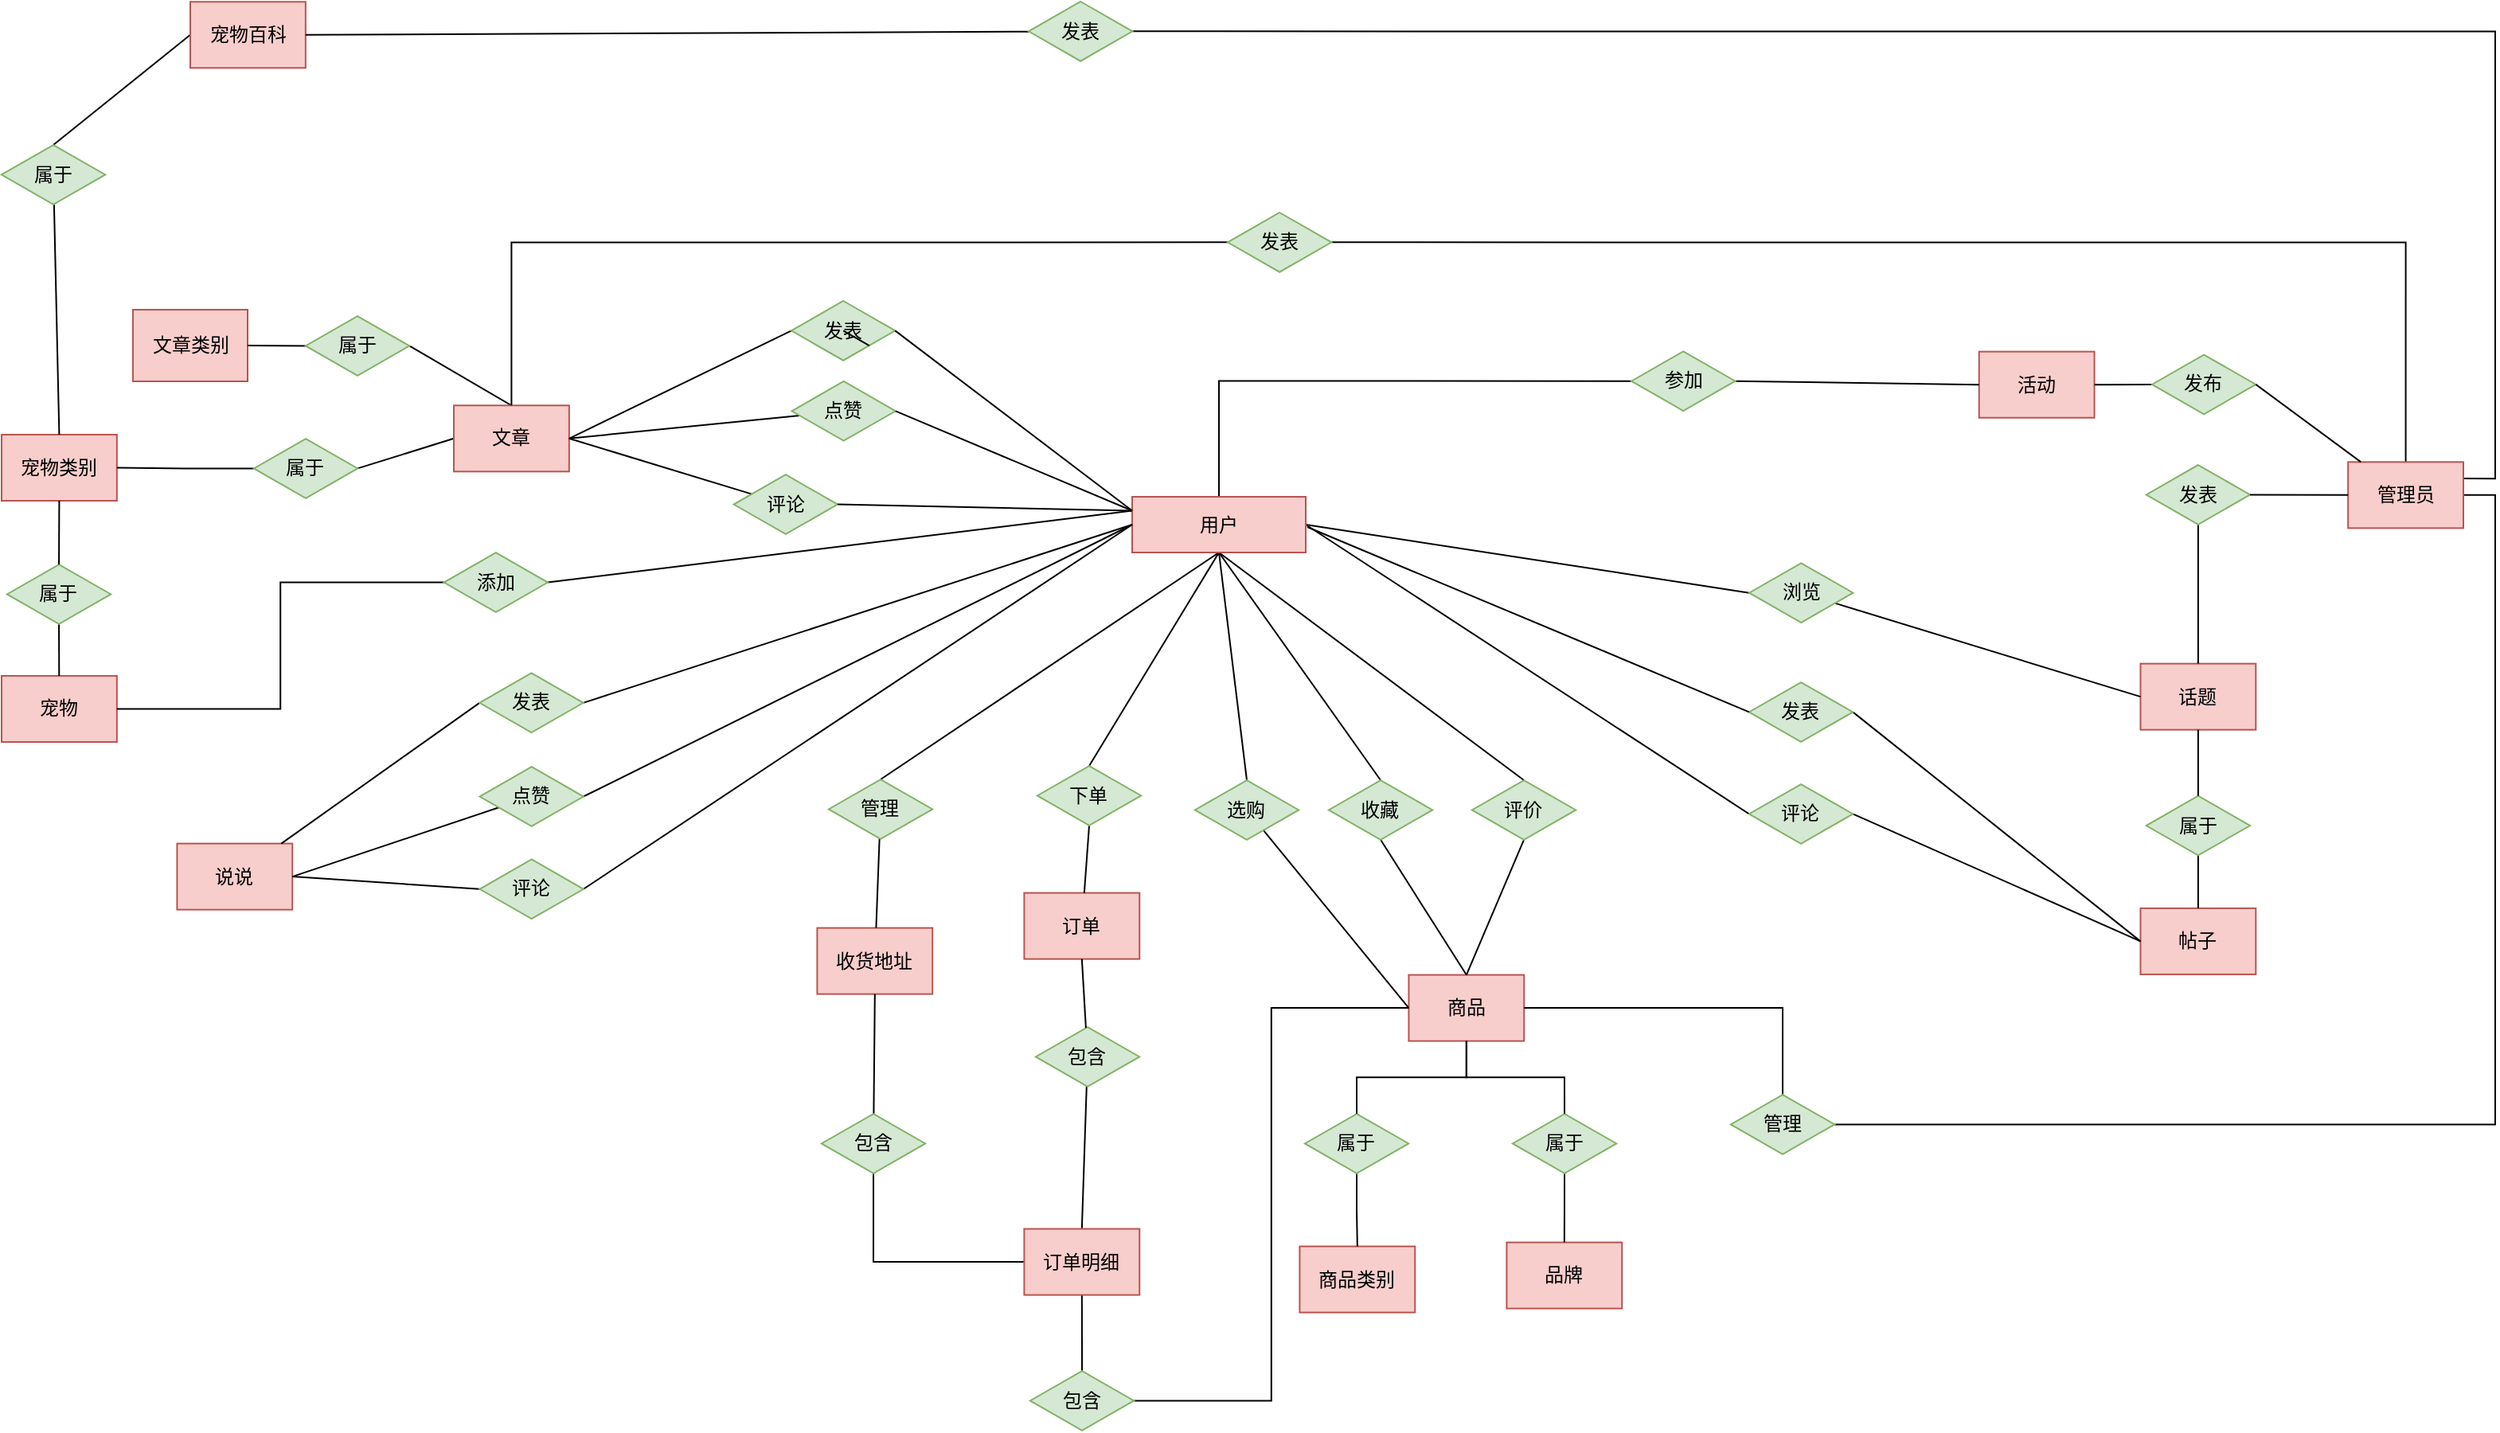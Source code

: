 <mxfile version="10.6.0" type="github"><diagram id="X5eaRei8gpYAr_jthchR" name="Page-1"><mxGraphModel dx="1158" dy="766" grid="1" gridSize="10" guides="1" tooltips="1" connect="1" arrows="1" fold="1" page="1" pageScale="1" pageWidth="3000" pageHeight="1169" math="0" shadow="0"><root><mxCell id="0"/><mxCell id="1" parent="0"/><mxCell id="8Mfv35bNwvgHNGdk49LG-83" style="rounded=0;orthogonalLoop=1;jettySize=auto;html=1;exitX=0.5;exitY=1;exitDx=0;exitDy=0;entryX=0.5;entryY=0;entryDx=0;entryDy=0;endArrow=none;endFill=0;fontSize=12;" parent="1" source="8Mfv35bNwvgHNGdk49LG-1" target="8Mfv35bNwvgHNGdk49LG-82" edge="1"><mxGeometry relative="1" as="geometry"/></mxCell><mxCell id="8Mfv35bNwvgHNGdk49LG-101" style="edgeStyle=none;rounded=0;orthogonalLoop=1;jettySize=auto;html=1;exitX=0.5;exitY=1;exitDx=0;exitDy=0;entryX=0.5;entryY=0;entryDx=0;entryDy=0;endArrow=none;endFill=0;fontSize=12;" parent="1" source="8Mfv35bNwvgHNGdk49LG-1" target="8Mfv35bNwvgHNGdk49LG-100" edge="1"><mxGeometry relative="1" as="geometry"/></mxCell><mxCell id="8Mfv35bNwvgHNGdk49LG-104" style="edgeStyle=none;rounded=0;orthogonalLoop=1;jettySize=auto;html=1;exitX=0.5;exitY=1;exitDx=0;exitDy=0;entryX=0.5;entryY=0;entryDx=0;entryDy=0;endArrow=none;endFill=0;fontSize=12;" parent="1" source="8Mfv35bNwvgHNGdk49LG-1" target="8Mfv35bNwvgHNGdk49LG-103" edge="1"><mxGeometry relative="1" as="geometry"/></mxCell><mxCell id="trBln6r09--BIxI0laH--32" style="edgeStyle=none;rounded=0;orthogonalLoop=1;jettySize=auto;html=1;entryX=0.5;entryY=0;entryDx=0;entryDy=0;endArrow=none;endFill=0;exitX=0.5;exitY=1;exitDx=0;exitDy=0;" edge="1" parent="1" source="8Mfv35bNwvgHNGdk49LG-1" target="trBln6r09--BIxI0laH--31"><mxGeometry relative="1" as="geometry"><mxPoint x="810" y="590" as="sourcePoint"/></mxGeometry></mxCell><mxCell id="trBln6r09--BIxI0laH--35" style="rounded=0;orthogonalLoop=1;jettySize=auto;html=1;entryX=1;entryY=0.5;entryDx=0;entryDy=0;endArrow=none;endFill=0;exitX=0;exitY=0.25;exitDx=0;exitDy=0;" edge="1" parent="1" source="8Mfv35bNwvgHNGdk49LG-1" target="trBln6r09--BIxI0laH--34"><mxGeometry relative="1" as="geometry"/></mxCell><mxCell id="trBln6r09--BIxI0laH--50" style="edgeStyle=none;rounded=0;orthogonalLoop=1;jettySize=auto;html=1;entryX=0.5;entryY=0;entryDx=0;entryDy=0;endArrow=none;endFill=0;exitX=0.5;exitY=1;exitDx=0;exitDy=0;" edge="1" parent="1" source="8Mfv35bNwvgHNGdk49LG-1" target="trBln6r09--BIxI0laH--48"><mxGeometry relative="1" as="geometry"/></mxCell><mxCell id="trBln6r09--BIxI0laH--52" style="rounded=0;orthogonalLoop=1;jettySize=auto;html=1;entryX=0;entryY=0.5;entryDx=0;entryDy=0;endArrow=none;endFill=0;exitX=1;exitY=0.5;exitDx=0;exitDy=0;" edge="1" parent="1" source="8Mfv35bNwvgHNGdk49LG-1" target="trBln6r09--BIxI0laH--51"><mxGeometry relative="1" as="geometry"/></mxCell><mxCell id="trBln6r09--BIxI0laH--56" style="edgeStyle=none;rounded=0;orthogonalLoop=1;jettySize=auto;html=1;entryX=0;entryY=0.5;entryDx=0;entryDy=0;endArrow=none;endFill=0;exitX=1;exitY=0.5;exitDx=0;exitDy=0;" edge="1" parent="1" source="8Mfv35bNwvgHNGdk49LG-1" target="trBln6r09--BIxI0laH--55"><mxGeometry relative="1" as="geometry"><mxPoint x="960" y="570" as="sourcePoint"/></mxGeometry></mxCell><mxCell id="trBln6r09--BIxI0laH--70" style="edgeStyle=orthogonalEdgeStyle;rounded=0;orthogonalLoop=1;jettySize=auto;html=1;entryX=0;entryY=0.5;entryDx=0;entryDy=0;endArrow=none;endFill=0;exitX=0.5;exitY=0;exitDx=0;exitDy=0;" edge="1" parent="1" source="8Mfv35bNwvgHNGdk49LG-1" target="8Mfv35bNwvgHNGdk49LG-38"><mxGeometry relative="1" as="geometry"/></mxCell><mxCell id="8Mfv35bNwvgHNGdk49LG-1" value="用户" style="rounded=0;whiteSpace=wrap;html=1;fillColor=#f8cecc;strokeColor=#b85450;fontSize=12;" parent="1" vertex="1"><mxGeometry x="800" y="501" width="109" height="35" as="geometry"/></mxCell><mxCell id="8Mfv35bNwvgHNGdk49LG-74" style="edgeStyle=orthogonalEdgeStyle;rounded=0;orthogonalLoop=1;jettySize=auto;html=1;exitX=0.5;exitY=0;exitDx=0;exitDy=0;entryX=1;entryY=0.5;entryDx=0;entryDy=0;endArrow=none;endFill=0;fontSize=12;" parent="1" source="8Mfv35bNwvgHNGdk49LG-3" target="8Mfv35bNwvgHNGdk49LG-73" edge="1"><mxGeometry relative="1" as="geometry"/></mxCell><mxCell id="trBln6r09--BIxI0laH--28" style="edgeStyle=orthogonalEdgeStyle;rounded=0;orthogonalLoop=1;jettySize=auto;html=1;entryX=1;entryY=0.5;entryDx=0;entryDy=0;endArrow=none;endFill=0;exitX=1;exitY=0.5;exitDx=0;exitDy=0;" edge="1" parent="1" source="8Mfv35bNwvgHNGdk49LG-3" target="trBln6r09--BIxI0laH--27"><mxGeometry relative="1" as="geometry"/></mxCell><mxCell id="trBln6r09--BIxI0laH--61" style="edgeStyle=orthogonalEdgeStyle;rounded=0;orthogonalLoop=1;jettySize=auto;html=1;entryX=1;entryY=0.5;entryDx=0;entryDy=0;endArrow=none;endFill=0;exitX=1;exitY=0.25;exitDx=0;exitDy=0;" edge="1" parent="1" source="8Mfv35bNwvgHNGdk49LG-3" target="trBln6r09--BIxI0laH--59"><mxGeometry relative="1" as="geometry"/></mxCell><mxCell id="8Mfv35bNwvgHNGdk49LG-3" value="管理员" style="rounded=0;whiteSpace=wrap;html=1;fillColor=#f8cecc;strokeColor=#b85450;fontSize=12;" parent="1" vertex="1"><mxGeometry x="1563.586" y="479.172" width="72.414" height="41.521" as="geometry"/></mxCell><mxCell id="8Mfv35bNwvgHNGdk49LG-78" style="rounded=0;orthogonalLoop=1;jettySize=auto;html=1;exitX=0;exitY=0.5;exitDx=0;exitDy=0;entryX=1;entryY=0.5;entryDx=0;entryDy=0;endArrow=none;endFill=0;fontSize=12;" parent="1" source="8Mfv35bNwvgHNGdk49LG-4" target="8Mfv35bNwvgHNGdk49LG-77" edge="1"><mxGeometry relative="1" as="geometry"/></mxCell><mxCell id="8Mfv35bNwvgHNGdk49LG-98" style="rounded=0;orthogonalLoop=1;jettySize=auto;html=1;exitX=0.5;exitY=0;exitDx=0;exitDy=0;entryX=1;entryY=0.5;entryDx=0;entryDy=0;endArrow=none;endFill=0;fontSize=12;" parent="1" source="8Mfv35bNwvgHNGdk49LG-4" target="8Mfv35bNwvgHNGdk49LG-97" edge="1"><mxGeometry relative="1" as="geometry"/></mxCell><mxCell id="8Mfv35bNwvgHNGdk49LG-4" value="文章" style="rounded=0;whiteSpace=wrap;html=1;fillColor=#f8cecc;strokeColor=#b85450;fontSize=12;" parent="1" vertex="1"><mxGeometry x="374" y="443.639" width="72.414" height="41.521" as="geometry"/></mxCell><mxCell id="8Mfv35bNwvgHNGdk49LG-6" value="话题" style="rounded=0;whiteSpace=wrap;html=1;fillColor=#f8cecc;strokeColor=#b85450;fontSize=12;" parent="1" vertex="1"><mxGeometry x="1433.241" y="605.811" width="72.414" height="41.521" as="geometry"/></mxCell><mxCell id="8Mfv35bNwvgHNGdk49LG-8" value="活动" style="rounded=0;whiteSpace=wrap;html=1;fillColor=#f8cecc;strokeColor=#b85450;fontSize=12;" parent="1" vertex="1"><mxGeometry x="1331.862" y="409.846" width="72.414" height="41.521" as="geometry"/></mxCell><mxCell id="8Mfv35bNwvgHNGdk49LG-16" style="rounded=0;orthogonalLoop=1;jettySize=auto;html=1;exitX=0;exitY=0.5;exitDx=0;exitDy=0;fontSize=12;endArrow=none;endFill=0;entryX=1;entryY=0.5;entryDx=0;entryDy=0;" parent="1" source="8Mfv35bNwvgHNGdk49LG-14" target="8Mfv35bNwvgHNGdk49LG-4" edge="1"><mxGeometry relative="1" as="geometry"><mxPoint x="640.69" y="354.532" as="targetPoint"/></mxGeometry></mxCell><mxCell id="8Mfv35bNwvgHNGdk49LG-14" value="发表" style="rhombus;whiteSpace=wrap;html=1;fontSize=12;fillColor=#d5e8d4;strokeColor=#82b366;" parent="1" vertex="1"><mxGeometry x="586" y="378" width="65.172" height="37.369" as="geometry"/></mxCell><mxCell id="8Mfv35bNwvgHNGdk49LG-15" style="rounded=0;orthogonalLoop=1;jettySize=auto;html=1;entryX=1;entryY=0.5;entryDx=0;entryDy=0;fontSize=12;endArrow=none;endFill=0;exitX=0;exitY=0.25;exitDx=0;exitDy=0;" parent="1" source="8Mfv35bNwvgHNGdk49LG-1" target="8Mfv35bNwvgHNGdk49LG-14" edge="1"><mxGeometry relative="1" as="geometry"/></mxCell><mxCell id="8Mfv35bNwvgHNGdk49LG-18" style="rounded=0;orthogonalLoop=1;jettySize=auto;html=1;exitX=0;exitY=0.5;exitDx=0;exitDy=0;entryX=1;entryY=0.5;entryDx=0;entryDy=0;fontSize=12;endArrow=none;endFill=0;" parent="1" source="8Mfv35bNwvgHNGdk49LG-1" target="8Mfv35bNwvgHNGdk49LG-17" edge="1"><mxGeometry relative="1" as="geometry"/></mxCell><mxCell id="8Mfv35bNwvgHNGdk49LG-24" style="rounded=0;orthogonalLoop=1;jettySize=auto;html=1;exitX=0.5;exitY=1;exitDx=0;exitDy=0;fontSize=12;endArrow=none;endFill=0;" parent="1" source="8Mfv35bNwvgHNGdk49LG-21" target="8Mfv35bNwvgHNGdk49LG-6" edge="1"><mxGeometry relative="1" as="geometry"/></mxCell><mxCell id="8Mfv35bNwvgHNGdk49LG-21" value="发表" style="rhombus;whiteSpace=wrap;html=1;fontSize=12;fillColor=#d5e8d4;strokeColor=#82b366;" parent="1" vertex="1"><mxGeometry x="1436.862" y="481.008" width="65.172" height="37.369" as="geometry"/></mxCell><mxCell id="8Mfv35bNwvgHNGdk49LG-23" style="rounded=0;orthogonalLoop=1;jettySize=auto;html=1;entryX=1;entryY=0.5;entryDx=0;entryDy=0;fontSize=12;endArrow=none;endFill=0;exitX=0;exitY=0.5;exitDx=0;exitDy=0;" parent="1" source="8Mfv35bNwvgHNGdk49LG-3" target="8Mfv35bNwvgHNGdk49LG-21" edge="1"><mxGeometry relative="1" as="geometry"/></mxCell><mxCell id="8Mfv35bNwvgHNGdk49LG-25" value="帖子" style="rounded=0;whiteSpace=wrap;html=1;fillColor=#f8cecc;strokeColor=#b85450;fontSize=12;" parent="1" vertex="1"><mxGeometry x="1433.241" y="759.439" width="72.414" height="41.521" as="geometry"/></mxCell><mxCell id="8Mfv35bNwvgHNGdk49LG-29" style="rounded=0;orthogonalLoop=1;jettySize=auto;html=1;exitX=0.5;exitY=1;exitDx=0;exitDy=0;endArrow=none;endFill=0;fontSize=12;" parent="1" source="8Mfv35bNwvgHNGdk49LG-26" target="8Mfv35bNwvgHNGdk49LG-25" edge="1"><mxGeometry relative="1" as="geometry"/></mxCell><mxCell id="8Mfv35bNwvgHNGdk49LG-26" value="属于" style="rhombus;whiteSpace=wrap;html=1;fontSize=12;fillColor=#d5e8d4;strokeColor=#82b366;" parent="1" vertex="1"><mxGeometry x="1436.862" y="688.854" width="65.172" height="37.369" as="geometry"/></mxCell><mxCell id="8Mfv35bNwvgHNGdk49LG-27" style="rounded=0;orthogonalLoop=1;jettySize=auto;html=1;exitX=0.5;exitY=1;exitDx=0;exitDy=0;entryX=0.5;entryY=0;entryDx=0;entryDy=0;endArrow=none;endFill=0;fontSize=12;" parent="1" source="8Mfv35bNwvgHNGdk49LG-6" target="8Mfv35bNwvgHNGdk49LG-26" edge="1"><mxGeometry relative="1" as="geometry"/></mxCell><mxCell id="8Mfv35bNwvgHNGdk49LG-32" style="rounded=0;orthogonalLoop=1;jettySize=auto;html=1;exitX=1;exitY=0.5;exitDx=0;exitDy=0;entryX=0;entryY=0.5;entryDx=0;entryDy=0;endArrow=none;endFill=0;fontSize=12;" parent="1" source="8Mfv35bNwvgHNGdk49LG-30" target="8Mfv35bNwvgHNGdk49LG-25" edge="1"><mxGeometry relative="1" as="geometry"/></mxCell><mxCell id="8Mfv35bNwvgHNGdk49LG-30" value="发表" style="rhombus;whiteSpace=wrap;html=1;fontSize=12;fillColor=#d5e8d4;strokeColor=#82b366;" parent="1" vertex="1"><mxGeometry x="1187.431" y="617.515" width="65.172" height="37.369" as="geometry"/></mxCell><mxCell id="8Mfv35bNwvgHNGdk49LG-31" style="rounded=0;orthogonalLoop=1;jettySize=auto;html=1;entryX=0;entryY=0.5;entryDx=0;entryDy=0;endArrow=none;endFill=0;fontSize=12;" parent="1" target="8Mfv35bNwvgHNGdk49LG-30" edge="1"><mxGeometry relative="1" as="geometry"><mxPoint x="910" y="520" as="sourcePoint"/></mxGeometry></mxCell><mxCell id="8Mfv35bNwvgHNGdk49LG-36" style="edgeStyle=none;rounded=0;orthogonalLoop=1;jettySize=auto;html=1;entryX=1;entryY=0.5;entryDx=0;entryDy=0;endArrow=none;endFill=0;fontSize=12;" parent="1" source="8Mfv35bNwvgHNGdk49LG-33" target="8Mfv35bNwvgHNGdk49LG-8" edge="1"><mxGeometry relative="1" as="geometry"/></mxCell><mxCell id="8Mfv35bNwvgHNGdk49LG-33" value="发布" style="rhombus;whiteSpace=wrap;html=1;fontSize=12;fillColor=#d5e8d4;strokeColor=#82b366;" parent="1" vertex="1"><mxGeometry x="1440.483" y="411.77" width="65.172" height="37.369" as="geometry"/></mxCell><mxCell id="8Mfv35bNwvgHNGdk49LG-35" style="edgeStyle=none;rounded=0;orthogonalLoop=1;jettySize=auto;html=1;entryX=1;entryY=0.5;entryDx=0;entryDy=0;endArrow=none;endFill=0;fontSize=12;" parent="1" source="8Mfv35bNwvgHNGdk49LG-3" target="8Mfv35bNwvgHNGdk49LG-33" edge="1"><mxGeometry relative="1" as="geometry"/></mxCell><mxCell id="8Mfv35bNwvgHNGdk49LG-40" style="edgeStyle=none;rounded=0;orthogonalLoop=1;jettySize=auto;html=1;exitX=1;exitY=0.5;exitDx=0;exitDy=0;entryX=0;entryY=0.5;entryDx=0;entryDy=0;endArrow=none;endFill=0;fontSize=12;" parent="1" source="8Mfv35bNwvgHNGdk49LG-38" target="8Mfv35bNwvgHNGdk49LG-8" edge="1"><mxGeometry relative="1" as="geometry"/></mxCell><mxCell id="8Mfv35bNwvgHNGdk49LG-38" value="参加" style="rhombus;whiteSpace=wrap;html=1;fontSize=12;fillColor=#d5e8d4;strokeColor=#82b366;" parent="1" vertex="1"><mxGeometry x="1113.534" y="409.639" width="65.172" height="37.369" as="geometry"/></mxCell><mxCell id="8Mfv35bNwvgHNGdk49LG-46" style="edgeStyle=none;rounded=0;orthogonalLoop=1;jettySize=auto;html=1;exitX=0;exitY=0.5;exitDx=0;exitDy=0;entryX=1;entryY=0.5;entryDx=0;entryDy=0;endArrow=none;endFill=0;fontSize=12;" parent="1" source="8Mfv35bNwvgHNGdk49LG-1" target="8Mfv35bNwvgHNGdk49LG-42" edge="1"><mxGeometry relative="1" as="geometry"/></mxCell><mxCell id="8Mfv35bNwvgHNGdk49LG-50" style="edgeStyle=none;rounded=0;orthogonalLoop=1;jettySize=auto;html=1;exitX=1;exitY=0.5;exitDx=0;exitDy=0;entryX=0;entryY=0.5;entryDx=0;entryDy=0;endArrow=none;endFill=0;fontSize=12;" parent="1" source="8Mfv35bNwvgHNGdk49LG-43" target="8Mfv35bNwvgHNGdk49LG-1" edge="1"><mxGeometry relative="1" as="geometry"/></mxCell><mxCell id="8Mfv35bNwvgHNGdk49LG-51" style="edgeStyle=none;rounded=0;orthogonalLoop=1;jettySize=auto;html=1;exitX=1;exitY=1;exitDx=0;exitDy=0;endArrow=none;endFill=0;fontSize=12;" parent="1" source="8Mfv35bNwvgHNGdk49LG-14" target="8Mfv35bNwvgHNGdk49LG-14" edge="1"><mxGeometry relative="1" as="geometry"/></mxCell><mxCell id="8Mfv35bNwvgHNGdk49LG-59" style="edgeStyle=none;rounded=0;orthogonalLoop=1;jettySize=auto;html=1;entryX=1;entryY=0.5;entryDx=0;entryDy=0;endArrow=none;endFill=0;fontSize=12;" parent="1" source="8Mfv35bNwvgHNGdk49LG-53" target="8Mfv35bNwvgHNGdk49LG-4" edge="1"><mxGeometry relative="1" as="geometry"/></mxCell><mxCell id="8Mfv35bNwvgHNGdk49LG-53" value="点赞" style="rhombus;whiteSpace=wrap;html=1;fontSize=12;fillColor=#d5e8d4;strokeColor=#82b366;" parent="1" vertex="1"><mxGeometry x="586.259" y="428.487" width="65.172" height="37.369" as="geometry"/></mxCell><mxCell id="8Mfv35bNwvgHNGdk49LG-56" style="edgeStyle=none;rounded=0;orthogonalLoop=1;jettySize=auto;html=1;exitX=0;exitY=0.25;exitDx=0;exitDy=0;entryX=1;entryY=0.5;entryDx=0;entryDy=0;endArrow=none;endFill=0;fontSize=12;" parent="1" source="8Mfv35bNwvgHNGdk49LG-1" target="8Mfv35bNwvgHNGdk49LG-53" edge="1"><mxGeometry relative="1" as="geometry"/></mxCell><mxCell id="8Mfv35bNwvgHNGdk49LG-60" style="edgeStyle=none;rounded=0;orthogonalLoop=1;jettySize=auto;html=1;entryX=1;entryY=0.5;entryDx=0;entryDy=0;endArrow=none;endFill=0;fontSize=12;" parent="1" source="8Mfv35bNwvgHNGdk49LG-54" target="8Mfv35bNwvgHNGdk49LG-4" edge="1"><mxGeometry relative="1" as="geometry"/></mxCell><mxCell id="8Mfv35bNwvgHNGdk49LG-54" value="评论" style="rhombus;whiteSpace=wrap;html=1;fontSize=12;fillColor=#d5e8d4;strokeColor=#82b366;" parent="1" vertex="1"><mxGeometry x="549.828" y="487.117" width="65.172" height="37.369" as="geometry"/></mxCell><mxCell id="8Mfv35bNwvgHNGdk49LG-57" style="edgeStyle=none;rounded=0;orthogonalLoop=1;jettySize=auto;html=1;exitX=0;exitY=0.25;exitDx=0;exitDy=0;entryX=1;entryY=0.5;entryDx=0;entryDy=0;endArrow=none;endFill=0;fontSize=12;" parent="1" source="8Mfv35bNwvgHNGdk49LG-1" target="8Mfv35bNwvgHNGdk49LG-54" edge="1"><mxGeometry relative="1" as="geometry"/></mxCell><mxCell id="8Mfv35bNwvgHNGdk49LG-66" value="" style="group" parent="1" vertex="1" connectable="0"><mxGeometry x="90" y="461.979" width="72.414" height="193.021" as="geometry"/></mxCell><mxCell id="8Mfv35bNwvgHNGdk49LG-5" value="宠物类别" style="rounded=0;whiteSpace=wrap;html=1;fillColor=#f8cecc;strokeColor=#b85450;fontSize=12;" parent="8Mfv35bNwvgHNGdk49LG-66" vertex="1"><mxGeometry width="72.414" height="41.521" as="geometry"/></mxCell><mxCell id="8Mfv35bNwvgHNGdk49LG-62" value="宠物" style="rounded=0;whiteSpace=wrap;html=1;fillColor=#f8cecc;strokeColor=#b85450;fontSize=12;" parent="8Mfv35bNwvgHNGdk49LG-66" vertex="1"><mxGeometry y="151.5" width="72.414" height="41.521" as="geometry"/></mxCell><mxCell id="8Mfv35bNwvgHNGdk49LG-65" style="edgeStyle=none;rounded=0;orthogonalLoop=1;jettySize=auto;html=1;exitX=0.5;exitY=1;exitDx=0;exitDy=0;endArrow=none;endFill=0;fontSize=12;" parent="8Mfv35bNwvgHNGdk49LG-66" source="8Mfv35bNwvgHNGdk49LG-63" target="8Mfv35bNwvgHNGdk49LG-62" edge="1"><mxGeometry relative="1" as="geometry"/></mxCell><mxCell id="8Mfv35bNwvgHNGdk49LG-63" value="属于" style="rhombus;whiteSpace=wrap;html=1;fontSize=12;fillColor=#d5e8d4;strokeColor=#82b366;" parent="8Mfv35bNwvgHNGdk49LG-66" vertex="1"><mxGeometry x="3.431" y="81.537" width="65.172" height="37.369" as="geometry"/></mxCell><mxCell id="8Mfv35bNwvgHNGdk49LG-64" style="edgeStyle=none;rounded=0;orthogonalLoop=1;jettySize=auto;html=1;exitX=0.5;exitY=1;exitDx=0;exitDy=0;entryX=0.5;entryY=0;entryDx=0;entryDy=0;endArrow=none;endFill=0;fontSize=12;" parent="8Mfv35bNwvgHNGdk49LG-66" source="8Mfv35bNwvgHNGdk49LG-5" target="8Mfv35bNwvgHNGdk49LG-63" edge="1"><mxGeometry relative="1" as="geometry"/></mxCell><mxCell id="8Mfv35bNwvgHNGdk49LG-75" style="edgeStyle=orthogonalEdgeStyle;rounded=0;orthogonalLoop=1;jettySize=auto;html=1;exitX=0;exitY=0.5;exitDx=0;exitDy=0;entryX=0.5;entryY=0;entryDx=0;entryDy=0;endArrow=none;endFill=0;fontSize=12;" parent="1" source="8Mfv35bNwvgHNGdk49LG-73" target="8Mfv35bNwvgHNGdk49LG-4" edge="1"><mxGeometry relative="1" as="geometry"/></mxCell><mxCell id="8Mfv35bNwvgHNGdk49LG-73" value="发表" style="rhombus;whiteSpace=wrap;html=1;fontSize=12;fillColor=#d5e8d4;strokeColor=#82b366;" parent="1" vertex="1"><mxGeometry x="860" y="322.5" width="65.172" height="37.369" as="geometry"/></mxCell><mxCell id="8Mfv35bNwvgHNGdk49LG-79" style="edgeStyle=orthogonalEdgeStyle;rounded=0;orthogonalLoop=1;jettySize=auto;html=1;entryX=1;entryY=0.5;entryDx=0;entryDy=0;endArrow=none;endFill=0;fontSize=12;" parent="1" source="8Mfv35bNwvgHNGdk49LG-77" target="8Mfv35bNwvgHNGdk49LG-5" edge="1"><mxGeometry relative="1" as="geometry"/></mxCell><mxCell id="8Mfv35bNwvgHNGdk49LG-77" value="属于" style="rhombus;whiteSpace=wrap;html=1;fontSize=12;fillColor=#d5e8d4;strokeColor=#82b366;" parent="1" vertex="1"><mxGeometry x="248.431" y="464.515" width="65.172" height="37.369" as="geometry"/></mxCell><mxCell id="8Mfv35bNwvgHNGdk49LG-96" value="文章类别" style="rounded=0;whiteSpace=wrap;html=1;fillColor=#f8cecc;strokeColor=#b85450;fontSize=12;" parent="1" vertex="1"><mxGeometry x="172.5" y="383.5" width="72" height="45" as="geometry"/></mxCell><mxCell id="8Mfv35bNwvgHNGdk49LG-99" style="edgeStyle=none;rounded=0;orthogonalLoop=1;jettySize=auto;html=1;exitX=0;exitY=0.5;exitDx=0;exitDy=0;entryX=1;entryY=0.5;entryDx=0;entryDy=0;endArrow=none;endFill=0;fontSize=12;" parent="1" source="8Mfv35bNwvgHNGdk49LG-97" target="8Mfv35bNwvgHNGdk49LG-96" edge="1"><mxGeometry relative="1" as="geometry"/></mxCell><mxCell id="8Mfv35bNwvgHNGdk49LG-97" value="属于" style="rhombus;whiteSpace=wrap;html=1;fontSize=12;fillColor=#d5e8d4;strokeColor=#82b366;" parent="1" vertex="1"><mxGeometry x="280.931" y="387.515" width="65.172" height="37.369" as="geometry"/></mxCell><mxCell id="8Mfv35bNwvgHNGdk49LG-7" value="说说" style="rounded=0;whiteSpace=wrap;html=1;fillColor=#f8cecc;strokeColor=#b85450;fontSize=12;" parent="1" vertex="1"><mxGeometry x="200.207" y="718.789" width="72.414" height="41.521" as="geometry"/></mxCell><mxCell id="8Mfv35bNwvgHNGdk49LG-19" style="rounded=0;orthogonalLoop=1;jettySize=auto;html=1;exitX=0;exitY=0.5;exitDx=0;exitDy=0;fontSize=12;endArrow=none;endFill=0;" parent="1" source="8Mfv35bNwvgHNGdk49LG-17" target="8Mfv35bNwvgHNGdk49LG-7" edge="1"><mxGeometry relative="1" as="geometry"/></mxCell><mxCell id="8Mfv35bNwvgHNGdk49LG-17" value="发表" style="rhombus;whiteSpace=wrap;html=1;fontSize=12;fillColor=#d5e8d4;strokeColor=#82b366;" parent="1" vertex="1"><mxGeometry x="390.138" y="611.735" width="65.172" height="37.369" as="geometry"/></mxCell><mxCell id="8Mfv35bNwvgHNGdk49LG-48" style="edgeStyle=none;rounded=0;orthogonalLoop=1;jettySize=auto;html=1;entryX=1;entryY=0.5;entryDx=0;entryDy=0;endArrow=none;endFill=0;fontSize=12;" parent="1" source="8Mfv35bNwvgHNGdk49LG-42" target="8Mfv35bNwvgHNGdk49LG-7" edge="1"><mxGeometry relative="1" as="geometry"/></mxCell><mxCell id="8Mfv35bNwvgHNGdk49LG-42" value="点赞" style="rhombus;whiteSpace=wrap;html=1;fontSize=12;fillColor=#d5e8d4;strokeColor=#82b366;" parent="1" vertex="1"><mxGeometry x="390.259" y="670.57" width="65.172" height="37.369" as="geometry"/></mxCell><mxCell id="8Mfv35bNwvgHNGdk49LG-49" style="edgeStyle=none;rounded=0;orthogonalLoop=1;jettySize=auto;html=1;entryX=1;entryY=0.5;entryDx=0;entryDy=0;endArrow=none;endFill=0;fontSize=12;exitX=0;exitY=0.5;exitDx=0;exitDy=0;" parent="1" source="8Mfv35bNwvgHNGdk49LG-43" target="8Mfv35bNwvgHNGdk49LG-7" edge="1"><mxGeometry relative="1" as="geometry"><mxPoint x="400" y="820" as="sourcePoint"/></mxGeometry></mxCell><mxCell id="8Mfv35bNwvgHNGdk49LG-43" value="评论" style="rhombus;whiteSpace=wrap;html=1;fontSize=12;fillColor=#d5e8d4;strokeColor=#82b366;" parent="1" vertex="1"><mxGeometry x="390.259" y="728.7" width="65.172" height="37.369" as="geometry"/></mxCell><mxCell id="8Mfv35bNwvgHNGdk49LG-80" value="订单" style="rounded=0;whiteSpace=wrap;html=1;fillColor=#f8cecc;strokeColor=#b85450;fontSize=12;" parent="1" vertex="1"><mxGeometry x="732.207" y="749.789" width="72.414" height="41.521" as="geometry"/></mxCell><mxCell id="8Mfv35bNwvgHNGdk49LG-81" value="商品" style="rounded=0;whiteSpace=wrap;html=1;fillColor=#f8cecc;strokeColor=#b85450;fontSize=12;" parent="1" vertex="1"><mxGeometry x="973.707" y="801.289" width="72.414" height="41.521" as="geometry"/></mxCell><mxCell id="8Mfv35bNwvgHNGdk49LG-84" style="rounded=0;orthogonalLoop=1;jettySize=auto;html=1;exitX=0.5;exitY=1;exitDx=0;exitDy=0;endArrow=none;endFill=0;fontSize=12;" parent="1" source="8Mfv35bNwvgHNGdk49LG-82" target="8Mfv35bNwvgHNGdk49LG-80" edge="1"><mxGeometry relative="1" as="geometry"/></mxCell><mxCell id="8Mfv35bNwvgHNGdk49LG-82" value="下单" style="rhombus;whiteSpace=wrap;html=1;fontSize=12;fillColor=#d5e8d4;strokeColor=#82b366;" parent="1" vertex="1"><mxGeometry x="740.431" y="670.015" width="65.172" height="37.369" as="geometry"/></mxCell><mxCell id="8Mfv35bNwvgHNGdk49LG-85" value="商品类别" style="rounded=0;whiteSpace=wrap;html=1;fillColor=#f8cecc;strokeColor=#b85450;fontSize=12;" parent="1" vertex="1"><mxGeometry x="905.207" y="971.789" width="72.414" height="41.521" as="geometry"/></mxCell><mxCell id="8Mfv35bNwvgHNGdk49LG-86" value="品牌" style="rounded=0;whiteSpace=wrap;html=1;fillColor=#f8cecc;strokeColor=#b85450;fontSize=12;" parent="1" vertex="1"><mxGeometry x="1035.207" y="969.289" width="72.414" height="41.521" as="geometry"/></mxCell><mxCell id="8Mfv35bNwvgHNGdk49LG-90" style="edgeStyle=orthogonalEdgeStyle;rounded=0;orthogonalLoop=1;jettySize=auto;html=1;exitX=0.5;exitY=1;exitDx=0;exitDy=0;entryX=0.5;entryY=0;entryDx=0;entryDy=0;endArrow=none;endFill=0;fontSize=12;" parent="1" source="8Mfv35bNwvgHNGdk49LG-87" target="8Mfv35bNwvgHNGdk49LG-85" edge="1"><mxGeometry relative="1" as="geometry"/></mxCell><mxCell id="8Mfv35bNwvgHNGdk49LG-87" value="属于" style="rhombus;whiteSpace=wrap;html=1;fontSize=12;fillColor=#d5e8d4;strokeColor=#82b366;" parent="1" vertex="1"><mxGeometry x="908.431" y="888.515" width="65.172" height="37.369" as="geometry"/></mxCell><mxCell id="8Mfv35bNwvgHNGdk49LG-89" style="edgeStyle=orthogonalEdgeStyle;rounded=0;orthogonalLoop=1;jettySize=auto;html=1;exitX=0.5;exitY=1;exitDx=0;exitDy=0;entryX=0.5;entryY=0;entryDx=0;entryDy=0;endArrow=none;endFill=0;fontSize=12;" parent="1" source="8Mfv35bNwvgHNGdk49LG-81" target="8Mfv35bNwvgHNGdk49LG-87" edge="1"><mxGeometry relative="1" as="geometry"/></mxCell><mxCell id="8Mfv35bNwvgHNGdk49LG-92" style="edgeStyle=orthogonalEdgeStyle;rounded=0;orthogonalLoop=1;jettySize=auto;html=1;exitX=0.5;exitY=1;exitDx=0;exitDy=0;entryX=0.5;entryY=0;entryDx=0;entryDy=0;endArrow=none;endFill=0;fontSize=12;" parent="1" source="8Mfv35bNwvgHNGdk49LG-88" target="8Mfv35bNwvgHNGdk49LG-86" edge="1"><mxGeometry relative="1" as="geometry"/></mxCell><mxCell id="8Mfv35bNwvgHNGdk49LG-88" value="属于" style="rhombus;whiteSpace=wrap;html=1;fontSize=12;fillColor=#d5e8d4;strokeColor=#82b366;" parent="1" vertex="1"><mxGeometry x="1038.931" y="888.515" width="65.172" height="37.369" as="geometry"/></mxCell><mxCell id="8Mfv35bNwvgHNGdk49LG-91" style="edgeStyle=orthogonalEdgeStyle;rounded=0;orthogonalLoop=1;jettySize=auto;html=1;exitX=0.5;exitY=1;exitDx=0;exitDy=0;entryX=0.5;entryY=0;entryDx=0;entryDy=0;endArrow=none;endFill=0;fontSize=12;" parent="1" source="8Mfv35bNwvgHNGdk49LG-81" target="8Mfv35bNwvgHNGdk49LG-88" edge="1"><mxGeometry relative="1" as="geometry"/></mxCell><mxCell id="trBln6r09--BIxI0laH--38" style="edgeStyle=none;rounded=0;orthogonalLoop=1;jettySize=auto;html=1;entryX=0.5;entryY=0;entryDx=0;entryDy=0;endArrow=none;endFill=0;" edge="1" parent="1" source="8Mfv35bNwvgHNGdk49LG-93" target="trBln6r09--BIxI0laH--37"><mxGeometry relative="1" as="geometry"/></mxCell><mxCell id="8Mfv35bNwvgHNGdk49LG-93" value="包含" style="rhombus;whiteSpace=wrap;html=1;fontSize=12;fillColor=#d5e8d4;strokeColor=#82b366;" parent="1" vertex="1"><mxGeometry x="739.431" y="834.015" width="65.172" height="37.369" as="geometry"/></mxCell><mxCell id="8Mfv35bNwvgHNGdk49LG-94" style="rounded=0;orthogonalLoop=1;jettySize=auto;html=1;exitX=0.5;exitY=1;exitDx=0;exitDy=0;endArrow=none;endFill=0;fontSize=12;" parent="1" source="8Mfv35bNwvgHNGdk49LG-80" target="8Mfv35bNwvgHNGdk49LG-93" edge="1"><mxGeometry relative="1" as="geometry"><mxPoint x="804" y="904" as="targetPoint"/></mxGeometry></mxCell><mxCell id="8Mfv35bNwvgHNGdk49LG-102" style="edgeStyle=none;rounded=0;orthogonalLoop=1;jettySize=auto;html=1;exitX=0.5;exitY=1;exitDx=0;exitDy=0;entryX=0.5;entryY=0;entryDx=0;entryDy=0;endArrow=none;endFill=0;fontSize=12;" parent="1" source="8Mfv35bNwvgHNGdk49LG-100" target="8Mfv35bNwvgHNGdk49LG-81" edge="1"><mxGeometry relative="1" as="geometry"/></mxCell><mxCell id="8Mfv35bNwvgHNGdk49LG-100" value="评价" style="rhombus;whiteSpace=wrap;html=1;fontSize=12;fillColor=#d5e8d4;strokeColor=#82b366;" parent="1" vertex="1"><mxGeometry x="1013.431" y="679.015" width="65.172" height="37.369" as="geometry"/></mxCell><mxCell id="8Mfv35bNwvgHNGdk49LG-105" style="edgeStyle=none;rounded=0;orthogonalLoop=1;jettySize=auto;html=1;exitX=0.5;exitY=1;exitDx=0;exitDy=0;entryX=0.5;entryY=0;entryDx=0;entryDy=0;endArrow=none;endFill=0;fontSize=12;" parent="1" source="8Mfv35bNwvgHNGdk49LG-103" target="8Mfv35bNwvgHNGdk49LG-81" edge="1"><mxGeometry relative="1" as="geometry"/></mxCell><mxCell id="8Mfv35bNwvgHNGdk49LG-103" value="收藏" style="rhombus;whiteSpace=wrap;html=1;fontSize=12;fillColor=#d5e8d4;strokeColor=#82b366;" parent="1" vertex="1"><mxGeometry x="923.431" y="679.015" width="65.172" height="37.369" as="geometry"/></mxCell><mxCell id="trBln6r09--BIxI0laH--29" style="edgeStyle=orthogonalEdgeStyle;rounded=0;orthogonalLoop=1;jettySize=auto;html=1;entryX=1;entryY=0.5;entryDx=0;entryDy=0;endArrow=none;endFill=0;exitX=0.5;exitY=0;exitDx=0;exitDy=0;" edge="1" parent="1" source="trBln6r09--BIxI0laH--27" target="8Mfv35bNwvgHNGdk49LG-81"><mxGeometry relative="1" as="geometry"><mxPoint x="1164.506" y="822.157" as="sourcePoint"/></mxGeometry></mxCell><mxCell id="trBln6r09--BIxI0laH--27" value="管理" style="rhombus;whiteSpace=wrap;html=1;fontSize=12;fillColor=#d5e8d4;strokeColor=#82b366;" vertex="1" parent="1"><mxGeometry x="1175.931" y="876.515" width="65.172" height="37.369" as="geometry"/></mxCell><mxCell id="trBln6r09--BIxI0laH--30" value="收货地址" style="rounded=0;whiteSpace=wrap;html=1;fillColor=#f8cecc;strokeColor=#b85450;fontSize=12;" vertex="1" parent="1"><mxGeometry x="602.207" y="771.789" width="72.414" height="41.521" as="geometry"/></mxCell><mxCell id="trBln6r09--BIxI0laH--33" style="edgeStyle=none;rounded=0;orthogonalLoop=1;jettySize=auto;html=1;endArrow=none;endFill=0;" edge="1" parent="1" source="trBln6r09--BIxI0laH--31" target="trBln6r09--BIxI0laH--30"><mxGeometry relative="1" as="geometry"/></mxCell><mxCell id="trBln6r09--BIxI0laH--31" value="管理" style="rhombus;whiteSpace=wrap;html=1;fontSize=12;fillColor=#d5e8d4;strokeColor=#82b366;" vertex="1" parent="1"><mxGeometry x="609.431" y="678.515" width="65.172" height="37.369" as="geometry"/></mxCell><mxCell id="trBln6r09--BIxI0laH--36" style="edgeStyle=orthogonalEdgeStyle;rounded=0;orthogonalLoop=1;jettySize=auto;html=1;entryX=1;entryY=0.5;entryDx=0;entryDy=0;endArrow=none;endFill=0;" edge="1" parent="1" source="trBln6r09--BIxI0laH--34" target="8Mfv35bNwvgHNGdk49LG-62"><mxGeometry relative="1" as="geometry"/></mxCell><mxCell id="trBln6r09--BIxI0laH--34" value="添加" style="rhombus;whiteSpace=wrap;html=1;fontSize=12;fillColor=#d5e8d4;strokeColor=#82b366;" vertex="1" parent="1"><mxGeometry x="367.828" y="536.117" width="65.172" height="37.369" as="geometry"/></mxCell><mxCell id="trBln6r09--BIxI0laH--41" style="edgeStyle=none;rounded=0;orthogonalLoop=1;jettySize=auto;html=1;entryX=0.5;entryY=0;entryDx=0;entryDy=0;endArrow=none;endFill=0;" edge="1" parent="1" source="trBln6r09--BIxI0laH--37" target="trBln6r09--BIxI0laH--40"><mxGeometry relative="1" as="geometry"/></mxCell><mxCell id="trBln6r09--BIxI0laH--67" style="edgeStyle=orthogonalEdgeStyle;rounded=0;orthogonalLoop=1;jettySize=auto;html=1;entryX=0.5;entryY=1;entryDx=0;entryDy=0;endArrow=none;endFill=0;exitX=0;exitY=0.5;exitDx=0;exitDy=0;" edge="1" parent="1" source="trBln6r09--BIxI0laH--37" target="trBln6r09--BIxI0laH--66"><mxGeometry relative="1" as="geometry"/></mxCell><mxCell id="trBln6r09--BIxI0laH--37" value="订单明细" style="rounded=0;whiteSpace=wrap;html=1;fillColor=#f8cecc;strokeColor=#b85450;fontSize=12;" vertex="1" parent="1"><mxGeometry x="732.207" y="960.789" width="72.414" height="41.521" as="geometry"/></mxCell><mxCell id="trBln6r09--BIxI0laH--42" style="edgeStyle=orthogonalEdgeStyle;rounded=0;orthogonalLoop=1;jettySize=auto;html=1;endArrow=none;endFill=0;entryX=0;entryY=0.5;entryDx=0;entryDy=0;exitX=1;exitY=0.5;exitDx=0;exitDy=0;" edge="1" parent="1" source="trBln6r09--BIxI0laH--40" target="8Mfv35bNwvgHNGdk49LG-81"><mxGeometry relative="1" as="geometry"><mxPoint x="1128.5" y="1217" as="targetPoint"/></mxGeometry></mxCell><mxCell id="trBln6r09--BIxI0laH--40" value="包含" style="rhombus;whiteSpace=wrap;html=1;fontSize=12;fillColor=#d5e8d4;strokeColor=#82b366;" vertex="1" parent="1"><mxGeometry x="735.931" y="1050.015" width="65.172" height="37.369" as="geometry"/></mxCell><mxCell id="trBln6r09--BIxI0laH--49" style="edgeStyle=none;rounded=0;orthogonalLoop=1;jettySize=auto;html=1;entryX=0;entryY=0.5;entryDx=0;entryDy=0;endArrow=none;endFill=0;" edge="1" parent="1" source="trBln6r09--BIxI0laH--48" target="8Mfv35bNwvgHNGdk49LG-81"><mxGeometry relative="1" as="geometry"/></mxCell><mxCell id="trBln6r09--BIxI0laH--48" value="选购" style="rhombus;whiteSpace=wrap;html=1;fontSize=12;fillColor=#d5e8d4;strokeColor=#82b366;" vertex="1" parent="1"><mxGeometry x="839.431" y="679.015" width="65.172" height="37.369" as="geometry"/></mxCell><mxCell id="trBln6r09--BIxI0laH--53" style="edgeStyle=none;rounded=0;orthogonalLoop=1;jettySize=auto;html=1;endArrow=none;endFill=0;entryX=0;entryY=0.5;entryDx=0;entryDy=0;" edge="1" parent="1" source="trBln6r09--BIxI0laH--51" target="8Mfv35bNwvgHNGdk49LG-6"><mxGeometry relative="1" as="geometry"/></mxCell><mxCell id="trBln6r09--BIxI0laH--51" value="浏览" style="rhombus;whiteSpace=wrap;html=1;fontSize=12;fillColor=#d5e8d4;strokeColor=#82b366;" vertex="1" parent="1"><mxGeometry x="1187.534" y="542.639" width="65.172" height="37.369" as="geometry"/></mxCell><mxCell id="trBln6r09--BIxI0laH--57" style="edgeStyle=none;rounded=0;orthogonalLoop=1;jettySize=auto;html=1;entryX=0;entryY=0.5;entryDx=0;entryDy=0;endArrow=none;endFill=0;exitX=1;exitY=0.5;exitDx=0;exitDy=0;" edge="1" parent="1" source="trBln6r09--BIxI0laH--55" target="8Mfv35bNwvgHNGdk49LG-25"><mxGeometry relative="1" as="geometry"/></mxCell><mxCell id="trBln6r09--BIxI0laH--55" value="评论" style="rhombus;whiteSpace=wrap;html=1;fontSize=12;fillColor=#d5e8d4;strokeColor=#82b366;" vertex="1" parent="1"><mxGeometry x="1187.431" y="681.515" width="65.172" height="37.369" as="geometry"/></mxCell><mxCell id="trBln6r09--BIxI0laH--63" style="rounded=0;orthogonalLoop=1;jettySize=auto;html=1;entryX=0.5;entryY=0;entryDx=0;entryDy=0;endArrow=none;endFill=0;exitX=0;exitY=0.5;exitDx=0;exitDy=0;" edge="1" parent="1" source="trBln6r09--BIxI0laH--58" target="trBln6r09--BIxI0laH--62"><mxGeometry relative="1" as="geometry"/></mxCell><mxCell id="trBln6r09--BIxI0laH--58" value="宠物百科" style="rounded=0;whiteSpace=wrap;html=1;fillColor=#f8cecc;strokeColor=#b85450;fontSize=12;" vertex="1" parent="1"><mxGeometry x="208.5" y="190.139" width="72.414" height="41.521" as="geometry"/></mxCell><mxCell id="trBln6r09--BIxI0laH--60" style="edgeStyle=none;rounded=0;orthogonalLoop=1;jettySize=auto;html=1;entryX=1;entryY=0.5;entryDx=0;entryDy=0;endArrow=none;endFill=0;" edge="1" parent="1" source="trBln6r09--BIxI0laH--59" target="trBln6r09--BIxI0laH--58"><mxGeometry relative="1" as="geometry"/></mxCell><mxCell id="trBln6r09--BIxI0laH--59" value="发表" style="rhombus;whiteSpace=wrap;html=1;fontSize=12;fillColor=#d5e8d4;strokeColor=#82b366;" vertex="1" parent="1"><mxGeometry x="735" y="190" width="65.172" height="37.369" as="geometry"/></mxCell><mxCell id="trBln6r09--BIxI0laH--64" style="edgeStyle=none;rounded=0;orthogonalLoop=1;jettySize=auto;html=1;entryX=0.5;entryY=0;entryDx=0;entryDy=0;endArrow=none;endFill=0;" edge="1" parent="1" source="trBln6r09--BIxI0laH--62" target="8Mfv35bNwvgHNGdk49LG-5"><mxGeometry relative="1" as="geometry"/></mxCell><mxCell id="trBln6r09--BIxI0laH--62" value="属于" style="rhombus;whiteSpace=wrap;html=1;fontSize=12;fillColor=#d5e8d4;strokeColor=#82b366;" vertex="1" parent="1"><mxGeometry x="89.931" y="280.015" width="65.172" height="37.369" as="geometry"/></mxCell><mxCell id="trBln6r09--BIxI0laH--68" style="edgeStyle=none;rounded=0;orthogonalLoop=1;jettySize=auto;html=1;entryX=0.5;entryY=1;entryDx=0;entryDy=0;endArrow=none;endFill=0;" edge="1" parent="1" source="trBln6r09--BIxI0laH--66" target="trBln6r09--BIxI0laH--30"><mxGeometry relative="1" as="geometry"/></mxCell><mxCell id="trBln6r09--BIxI0laH--66" value="包含" style="rhombus;whiteSpace=wrap;html=1;fontSize=12;fillColor=#d5e8d4;strokeColor=#82b366;" vertex="1" parent="1"><mxGeometry x="604.931" y="888.515" width="65.172" height="37.369" as="geometry"/></mxCell></root></mxGraphModel></diagram></mxfile>
